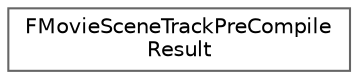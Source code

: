 digraph "Graphical Class Hierarchy"
{
 // INTERACTIVE_SVG=YES
 // LATEX_PDF_SIZE
  bgcolor="transparent";
  edge [fontname=Helvetica,fontsize=10,labelfontname=Helvetica,labelfontsize=10];
  node [fontname=Helvetica,fontsize=10,shape=box,height=0.2,width=0.4];
  rankdir="LR";
  Node0 [id="Node000000",label="FMovieSceneTrackPreCompile\lResult",height=0.2,width=0.4,color="grey40", fillcolor="white", style="filled",URL="$df/d9c/structFMovieSceneTrackPreCompileResult.html",tooltip="Pre-compilation result."];
}
